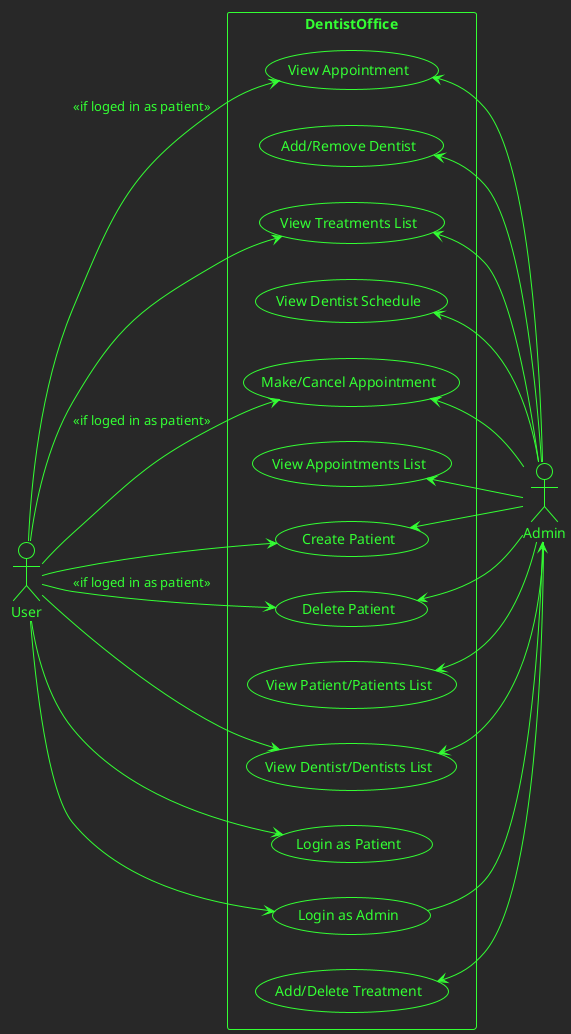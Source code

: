 @startuml usecase
!theme crt-green

left to right direction
skinparam packageStyle rectangle

actor User
actor Admin


rectangle DentistOffice {
  User --> (Make/Cancel Appointment): <<if loged in as patient>>
  User -right-> (View Appointment): <<if loged in as patient>>

  
  Admin -left-> (Add/Remove Dentist)
  Admin -left-> (View Treatments List)
  User -right-> (View Treatments List)
  Admin -left-> (View Dentist Schedule)

  Admin -left-> (Make/Cancel Appointment)
  Admin -left-> (View Appointments List)
  Admin -left-> (View Appointment)
  (Add/Delete Treatment) <-- Admin

  Admin -left-> (Create Patient)
  User -right-> (Create Patient)
  Admin -left-> (Delete Patient)
  User -right-> (Delete Patient): <<if loged in as patient>>
  Admin -left-> (View Patient/Patients List)

  Admin -left-> (View Dentist/Dentists List)
  User -right-> (View Dentist/Dentists List)
  User -right-> (Login as Patient)
  User -right-> (Login as Admin)
  (Login as Admin) --> Admin

}

@enduml
